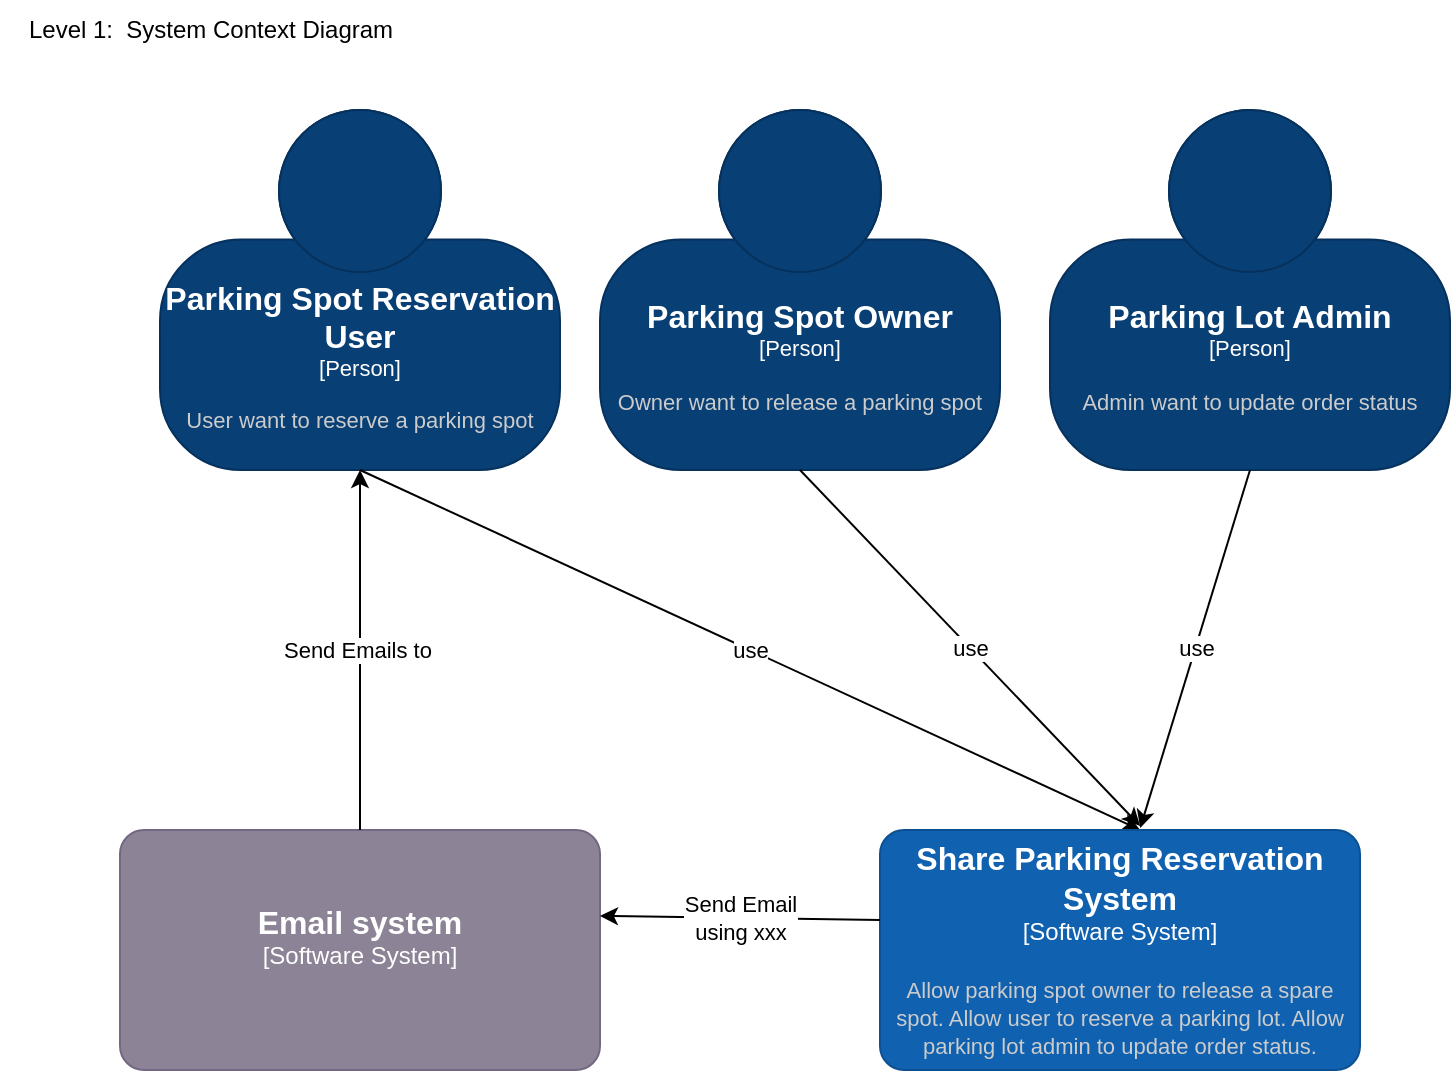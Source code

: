 <mxfile version="20.5.3" type="github" pages="3"><diagram id="vRIOakmGNJFdMS41XLSq" name="Page-1"><mxGraphModel dx="1038" dy="684" grid="1" gridSize="10" guides="1" tooltips="1" connect="1" arrows="1" fold="1" page="1" pageScale="1" pageWidth="850" pageHeight="1100" math="0" shadow="0"><root><mxCell id="0"/><mxCell id="1" parent="0"/><mxCell id="vsYWWPk8YcIoFKjHS1fL-2" value="Level 1:&amp;nbsp; System Context Diagram" style="text;html=1;align=center;verticalAlign=middle;resizable=0;points=[];autosize=1;strokeColor=none;fillColor=none;" parent="1" vertex="1"><mxGeometry x="40" y="45" width="210" height="30" as="geometry"/></mxCell><object placeholders="1" c4Name="Parking Spot Reservation User" c4Type="Person" c4Description="User want to reserve a parking spot" label="&lt;font style=&quot;font-size: 16px&quot;&gt;&lt;b&gt;%c4Name%&lt;/b&gt;&lt;/font&gt;&lt;div&gt;[%c4Type%]&lt;/div&gt;&lt;br&gt;&lt;div&gt;&lt;font style=&quot;font-size: 11px&quot;&gt;&lt;font color=&quot;#cccccc&quot;&gt;%c4Description%&lt;/font&gt;&lt;/div&gt;" id="vsYWWPk8YcIoFKjHS1fL-3"><mxCell style="html=1;fontSize=11;dashed=0;whiteSpace=wrap;fillColor=#083F75;strokeColor=#06315C;fontColor=#ffffff;shape=mxgraph.c4.person2;align=center;metaEdit=1;points=[[0.5,0,0],[1,0.5,0],[1,0.75,0],[0.75,1,0],[0.5,1,0],[0.25,1,0],[0,0.75,0],[0,0.5,0]];resizable=0;" parent="1" vertex="1"><mxGeometry x="120" y="100" width="200" height="180" as="geometry"/></mxCell></object><object placeholders="1" c4Name="Parking Spot Owner" c4Type="Person" c4Description="Owner want to release a parking spot" label="&lt;font style=&quot;font-size: 16px&quot;&gt;&lt;b&gt;%c4Name%&lt;/b&gt;&lt;/font&gt;&lt;div&gt;[%c4Type%]&lt;/div&gt;&lt;br&gt;&lt;div&gt;&lt;font style=&quot;font-size: 11px&quot;&gt;&lt;font color=&quot;#cccccc&quot;&gt;%c4Description%&lt;/font&gt;&lt;/div&gt;" id="vsYWWPk8YcIoFKjHS1fL-6"><mxCell style="html=1;fontSize=11;dashed=0;whiteSpace=wrap;fillColor=#083F75;strokeColor=#06315C;fontColor=#ffffff;shape=mxgraph.c4.person2;align=center;metaEdit=1;points=[[0.5,0,0],[1,0.5,0],[1,0.75,0],[0.75,1,0],[0.5,1,0],[0.25,1,0],[0,0.75,0],[0,0.5,0]];resizable=0;" parent="1" vertex="1"><mxGeometry x="340" y="100" width="200" height="180" as="geometry"/></mxCell></object><object placeholders="1" c4Name="Parking Lot Admin" c4Type="Person" c4Description="Admin want to update order status" label="&lt;font style=&quot;font-size: 16px&quot;&gt;&lt;b&gt;%c4Name%&lt;/b&gt;&lt;/font&gt;&lt;div&gt;[%c4Type%]&lt;/div&gt;&lt;br&gt;&lt;div&gt;&lt;font style=&quot;font-size: 11px&quot;&gt;&lt;font color=&quot;#cccccc&quot;&gt;%c4Description%&lt;/font&gt;&lt;/div&gt;" id="vsYWWPk8YcIoFKjHS1fL-7"><mxCell style="html=1;fontSize=11;dashed=0;whiteSpace=wrap;fillColor=#083F75;strokeColor=#06315C;fontColor=#ffffff;shape=mxgraph.c4.person2;align=center;metaEdit=1;points=[[0.5,0,0],[1,0.5,0],[1,0.75,0],[0.75,1,0],[0.5,1,0],[0.25,1,0],[0,0.75,0],[0,0.5,0]];resizable=0;" parent="1" vertex="1"><mxGeometry x="565" y="100" width="200" height="180" as="geometry"/></mxCell></object><mxCell id="vsYWWPk8YcIoFKjHS1fL-8" value="use" style="edgeStyle=none;orthogonalLoop=1;jettySize=auto;html=1;rounded=0;exitX=0.5;exitY=1;exitDx=0;exitDy=0;exitPerimeter=0;entryX=0.542;entryY=0;entryDx=0;entryDy=0;entryPerimeter=0;" parent="1" source="vsYWWPk8YcIoFKjHS1fL-3" target="vsYWWPk8YcIoFKjHS1fL-10" edge="1"><mxGeometry width="80" relative="1" as="geometry"><mxPoint x="155" y="460" as="sourcePoint"/><mxPoint x="365" y="420" as="targetPoint"/><Array as="points"/></mxGeometry></mxCell><object placeholders="1" c4Name="Share Parking Reservation System" c4Type="Software System" c4Description="Allow parking spot owner to release a spare spot. Allow user to reserve a parking lot. Allow parking lot admin to update order status." label="&lt;font style=&quot;font-size: 16px&quot;&gt;&lt;b&gt;%c4Name%&lt;/b&gt;&lt;/font&gt;&lt;div&gt;[%c4Type%]&lt;/div&gt;&lt;br&gt;&lt;div&gt;&lt;font style=&quot;font-size: 11px&quot;&gt;&lt;font color=&quot;#cccccc&quot;&gt;%c4Description%&lt;/font&gt;&lt;/div&gt;" id="vsYWWPk8YcIoFKjHS1fL-10"><mxCell style="rounded=1;whiteSpace=wrap;html=1;labelBackgroundColor=none;fillColor=#1061B0;fontColor=#ffffff;align=center;arcSize=10;strokeColor=#0D5091;metaEdit=1;resizable=0;points=[[0.25,0,0],[0.5,0,0],[0.75,0,0],[1,0.25,0],[1,0.5,0],[1,0.75,0],[0.75,1,0],[0.5,1,0],[0.25,1,0],[0,0.75,0],[0,0.5,0],[0,0.25,0]];" parent="1" vertex="1"><mxGeometry x="480" y="460" width="240" height="120" as="geometry"/></mxCell></object><mxCell id="vsYWWPk8YcIoFKjHS1fL-11" value="use" style="edgeStyle=none;orthogonalLoop=1;jettySize=auto;html=1;rounded=0;exitX=0.5;exitY=1;exitDx=0;exitDy=0;exitPerimeter=0;entryX=0.542;entryY=-0.017;entryDx=0;entryDy=0;entryPerimeter=0;" parent="1" source="vsYWWPk8YcIoFKjHS1fL-6" target="vsYWWPk8YcIoFKjHS1fL-10" edge="1"><mxGeometry width="80" relative="1" as="geometry"><mxPoint x="195" y="290" as="sourcePoint"/><mxPoint x="415.08" y="430" as="targetPoint"/><Array as="points"/></mxGeometry></mxCell><mxCell id="XsMx2wJFFdpypTefh0Bn-2" value="use" style="edgeStyle=none;orthogonalLoop=1;jettySize=auto;html=1;rounded=0;exitX=0.5;exitY=1;exitDx=0;exitDy=0;exitPerimeter=0;entryX=0.542;entryY=-0.008;entryDx=0;entryDy=0;entryPerimeter=0;" parent="1" source="vsYWWPk8YcIoFKjHS1fL-7" target="vsYWWPk8YcIoFKjHS1fL-10" edge="1"><mxGeometry width="80" relative="1" as="geometry"><mxPoint x="670" y="430" as="sourcePoint"/><mxPoint x="671.04" y="470" as="targetPoint"/><Array as="points"/></mxGeometry></mxCell><object placeholders="1" c4Name="Email system" c4Type="Software System" c4Description="" label="&lt;font style=&quot;font-size: 16px&quot;&gt;&lt;b&gt;%c4Name%&lt;/b&gt;&lt;/font&gt;&lt;div&gt;[%c4Type%]&lt;/div&gt;&lt;br&gt;&lt;div&gt;&lt;font style=&quot;font-size: 11px&quot;&gt;&lt;font color=&quot;#cccccc&quot;&gt;%c4Description%&lt;/font&gt;&lt;/div&gt;" id="A84BarooymgnJN7Z7ynQ-1"><mxCell style="rounded=1;whiteSpace=wrap;html=1;labelBackgroundColor=none;fillColor=#8C8496;fontColor=#ffffff;align=center;arcSize=10;strokeColor=#736782;metaEdit=1;resizable=0;points=[[0.25,0,0],[0.5,0,0],[0.75,0,0],[1,0.25,0],[1,0.5,0],[1,0.75,0],[0.75,1,0],[0.5,1,0],[0.25,1,0],[0,0.75,0],[0,0.5,0],[0,0.25,0]];" parent="1" vertex="1"><mxGeometry x="100" y="460" width="240" height="120" as="geometry"/></mxCell></object><mxCell id="A84BarooymgnJN7Z7ynQ-2" value="Send Email &lt;br&gt;using xxx" style="edgeStyle=none;orthogonalLoop=1;jettySize=auto;html=1;rounded=0;exitX=0;exitY=0.375;exitDx=0;exitDy=0;exitPerimeter=0;entryX=1;entryY=0.358;entryDx=0;entryDy=0;entryPerimeter=0;" parent="1" source="vsYWWPk8YcIoFKjHS1fL-10" target="A84BarooymgnJN7Z7ynQ-1" edge="1"><mxGeometry width="80" relative="1" as="geometry"><mxPoint x="160" y="390" as="sourcePoint"/><mxPoint x="240" y="390" as="targetPoint"/><Array as="points"/></mxGeometry></mxCell><mxCell id="A84BarooymgnJN7Z7ynQ-3" value="Send Emails to&amp;nbsp;" style="edgeStyle=none;orthogonalLoop=1;jettySize=auto;html=1;rounded=0;" parent="1" source="A84BarooymgnJN7Z7ynQ-1" target="vsYWWPk8YcIoFKjHS1fL-3" edge="1"><mxGeometry width="80" relative="1" as="geometry"><mxPoint x="-20" y="460" as="sourcePoint"/><mxPoint x="60" y="460" as="targetPoint"/><Array as="points"/></mxGeometry></mxCell></root></mxGraphModel></diagram><diagram id="kl7J4jetLnmsj-zcmrLi" name="Page-2"><mxGraphModel dx="2708" dy="811" grid="1" gridSize="10" guides="1" tooltips="1" connect="1" arrows="1" fold="1" page="1" pageScale="1" pageWidth="850" pageHeight="1100" math="0" shadow="0"><root><mxCell id="0"/><mxCell id="1" parent="0"/><mxCell id="1SZdwxxscB1O2U2FjJ87-1" value="Level 2: Containers" style="text;html=1;align=center;verticalAlign=middle;resizable=0;points=[];autosize=1;strokeColor=none;fillColor=none;" parent="1" vertex="1"><mxGeometry x="-480" y="40" width="130" height="30" as="geometry"/></mxCell><object placeholders="1" c4Name="Parking Spot Reservation User" c4Type="Person" c4Description="User want to reserve a parking spot" label="&lt;font style=&quot;font-size: 16px&quot;&gt;&lt;b&gt;%c4Name%&lt;/b&gt;&lt;/font&gt;&lt;div&gt;[%c4Type%]&lt;/div&gt;&lt;br&gt;&lt;div&gt;&lt;font style=&quot;font-size: 11px&quot;&gt;&lt;font color=&quot;#cccccc&quot;&gt;%c4Description%&lt;/font&gt;&lt;/div&gt;" id="fwbaP4oA0bxk1Uy7cFb--1"><mxCell style="html=1;fontSize=11;dashed=0;whiteSpace=wrap;fillColor=#083F75;strokeColor=#06315C;fontColor=#ffffff;shape=mxgraph.c4.person2;align=center;metaEdit=1;points=[[0.5,0,0],[1,0.5,0],[1,0.75,0],[0.75,1,0],[0.5,1,0],[0.25,1,0],[0,0.75,0],[0,0.5,0]];resizable=0;" parent="1" vertex="1"><mxGeometry x="-450" y="115" width="200" height="180" as="geometry"/></mxCell></object><object placeholders="1" c4Name="Parking Spot Owner" c4Type="Person" c4Description="Owner want to release a parking spot" label="&lt;font style=&quot;font-size: 16px&quot;&gt;&lt;b&gt;%c4Name%&lt;/b&gt;&lt;/font&gt;&lt;div&gt;[%c4Type%]&lt;/div&gt;&lt;br&gt;&lt;div&gt;&lt;font style=&quot;font-size: 11px&quot;&gt;&lt;font color=&quot;#cccccc&quot;&gt;%c4Description%&lt;/font&gt;&lt;/div&gt;" id="fwbaP4oA0bxk1Uy7cFb--2"><mxCell style="html=1;fontSize=11;dashed=0;whiteSpace=wrap;fillColor=#083F75;strokeColor=#06315C;fontColor=#ffffff;shape=mxgraph.c4.person2;align=center;metaEdit=1;points=[[0.5,0,0],[1,0.5,0],[1,0.75,0],[0.75,1,0],[0.5,1,0],[0.25,1,0],[0,0.75,0],[0,0.5,0]];resizable=0;" parent="1" vertex="1"><mxGeometry x="-165" y="115" width="200" height="180" as="geometry"/></mxCell></object><object placeholders="1" c4Name="Parking Lot Admin" c4Type="Person" c4Description="Admin want to update order status" label="&lt;font style=&quot;font-size: 16px&quot;&gt;&lt;b&gt;%c4Name%&lt;/b&gt;&lt;/font&gt;&lt;div&gt;[%c4Type%]&lt;/div&gt;&lt;br&gt;&lt;div&gt;&lt;font style=&quot;font-size: 11px&quot;&gt;&lt;font color=&quot;#cccccc&quot;&gt;%c4Description%&lt;/font&gt;&lt;/div&gt;" id="fwbaP4oA0bxk1Uy7cFb--3"><mxCell style="html=1;fontSize=11;dashed=0;whiteSpace=wrap;fillColor=#083F75;strokeColor=#06315C;fontColor=#ffffff;shape=mxgraph.c4.person2;align=center;metaEdit=1;points=[[0.5,0,0],[1,0.5,0],[1,0.75,0],[0.75,1,0],[0.5,1,0],[0.25,1,0],[0,0.75,0],[0,0.5,0]];resizable=0;" parent="1" vertex="1"><mxGeometry x="410" y="100" width="200" height="180" as="geometry"/></mxCell></object><mxCell id="I_3uCSF27yZbjzSD6wna-1" value="delivers" style="edgeStyle=none;orthogonalLoop=1;jettySize=auto;html=1;rounded=0;entryX=0.5;entryY=0;entryDx=0;entryDy=0;entryPerimeter=0;exitX=0.415;exitY=1.017;exitDx=0;exitDy=0;exitPerimeter=0;" parent="1" source="UDtwPRsHpRQ38AgWOu0n-2" target="I_3uCSF27yZbjzSD6wna-3" edge="1"><mxGeometry width="80" relative="1" as="geometry"><mxPoint x="-230" y="475" as="sourcePoint"/><mxPoint x="-580" y="355" as="targetPoint"/><Array as="points"/></mxGeometry></mxCell><object placeholders="1" c4Type="Search Parking Spot&#10;Single Page Application" c4Container="Container" c4Technology="JavaScript, Angular" c4Description="Search spare parking Spot" label="&lt;font style=&quot;font-size: 16px&quot;&gt;&lt;b&gt;%c4Type%&lt;/b&gt;&lt;/font&gt;&lt;div&gt;[%c4Container%:&amp;nbsp;%c4Technology%]&lt;/div&gt;&lt;br&gt;&lt;div&gt;&lt;font style=&quot;font-size: 11px&quot;&gt;&lt;font color=&quot;#E6E6E6&quot;&gt;%c4Description%&lt;/font&gt;&lt;/div&gt;" id="I_3uCSF27yZbjzSD6wna-3"><mxCell style="shape=mxgraph.c4.webBrowserContainer2;whiteSpace=wrap;html=1;boundedLbl=1;rounded=0;labelBackgroundColor=none;strokeColor=#118ACD;fillColor=#23A2D9;strokeColor=#118ACD;strokeColor2=#0E7DAD;fontSize=12;fontColor=#ffffff;align=center;metaEdit=1;points=[[0.5,0,0],[1,0.25,0],[1,0.5,0],[1,0.75,0],[0.5,1,0],[0,0.75,0],[0,0.5,0],[0,0.25,0]];resizable=0;" parent="1" vertex="1"><mxGeometry x="-440" y="530" width="240" height="160" as="geometry"/></mxCell></object><object placeholders="1" c4Type="Post Parking Spot&#10;Single Page Application" c4Container="Container" c4Technology="JavaScript, Angular" c4Description="Post spare parking Spot" label="&lt;font style=&quot;font-size: 16px&quot;&gt;&lt;b&gt;%c4Type%&lt;/b&gt;&lt;/font&gt;&lt;div&gt;[%c4Container%:&amp;nbsp;%c4Technology%]&lt;/div&gt;&lt;br&gt;&lt;div&gt;&lt;font style=&quot;font-size: 11px&quot;&gt;&lt;font color=&quot;#E6E6E6&quot;&gt;%c4Description%&lt;/font&gt;&lt;/div&gt;" id="I_3uCSF27yZbjzSD6wna-4"><mxCell style="shape=mxgraph.c4.webBrowserContainer2;whiteSpace=wrap;html=1;boundedLbl=1;rounded=0;labelBackgroundColor=none;strokeColor=#118ACD;fillColor=#23A2D9;strokeColor=#118ACD;strokeColor2=#0E7DAD;fontSize=12;fontColor=#ffffff;align=center;metaEdit=1;points=[[0.5,0,0],[1,0.25,0],[1,0.5,0],[1,0.75,0],[0.5,1,0],[0,0.75,0],[0,0.5,0],[0,0.25,0]];resizable=0;" parent="1" vertex="1"><mxGeometry x="-100" y="365" width="240" height="160" as="geometry"/></mxCell></object><mxCell id="I_3uCSF27yZbjzSD6wna-5" value="delivers" style="edgeStyle=none;orthogonalLoop=1;jettySize=auto;html=1;rounded=0;entryX=0;entryY=0.5;entryDx=0;entryDy=0;entryPerimeter=0;exitX=1.008;exitY=0.583;exitDx=0;exitDy=0;exitPerimeter=0;" parent="1" target="I_3uCSF27yZbjzSD6wna-4" edge="1" source="UDtwPRsHpRQ38AgWOu0n-2"><mxGeometry width="80" relative="1" as="geometry"><mxPoint x="-150" y="495" as="sourcePoint"/><mxPoint x="225" y="375" as="targetPoint"/><Array as="points"/></mxGeometry></mxCell><object placeholders="1" c4Type="Update Orders&#10;Single Page Application" c4Container="Container" c4Technology="JavaScript, Angular" c4Description="Post spare parking Spot" label="&lt;font style=&quot;font-size: 16px&quot;&gt;&lt;b&gt;%c4Type%&lt;/b&gt;&lt;/font&gt;&lt;div&gt;[%c4Container%:&amp;nbsp;%c4Technology%]&lt;/div&gt;&lt;br&gt;&lt;div&gt;&lt;font style=&quot;font-size: 11px&quot;&gt;&lt;font color=&quot;#E6E6E6&quot;&gt;%c4Description%&lt;/font&gt;&lt;/div&gt;" id="I_3uCSF27yZbjzSD6wna-6"><mxCell style="shape=mxgraph.c4.webBrowserContainer2;whiteSpace=wrap;html=1;boundedLbl=1;rounded=0;labelBackgroundColor=none;strokeColor=#118ACD;fillColor=#23A2D9;strokeColor=#118ACD;strokeColor2=#0E7DAD;fontSize=12;fontColor=#ffffff;align=center;metaEdit=1;points=[[0.5,0,0],[1,0.25,0],[1,0.5,0],[1,0.75,0],[0.5,1,0],[0,0.75,0],[0,0.5,0],[0,0.25,0]];resizable=0;" parent="1" vertex="1"><mxGeometry x="400" y="530" width="240" height="160" as="geometry"/></mxCell></object><mxCell id="I_3uCSF27yZbjzSD6wna-7" value="use" style="edgeStyle=none;orthogonalLoop=1;jettySize=auto;html=1;rounded=0;exitX=0.5;exitY=1;exitDx=0;exitDy=0;exitPerimeter=0;entryX=0.5;entryY=0;entryDx=0;entryDy=0;entryPerimeter=0;" parent="1" source="fwbaP4oA0bxk1Uy7cFb--3" target="I_3uCSF27yZbjzSD6wna-6" edge="1"><mxGeometry width="80" relative="1" as="geometry"><mxPoint x="219.5" y="285" as="sourcePoint"/><mxPoint x="219.5" y="365" as="targetPoint"/><Array as="points"/></mxGeometry></mxCell><object placeholders="1" c4Name="Share Parking Reservation System" c4Type="SystemScopeBoundary" c4Application="Software System" label="&lt;font style=&quot;font-size: 16px&quot;&gt;&lt;b&gt;&lt;div style=&quot;text-align: left&quot;&gt;%c4Name%&lt;/div&gt;&lt;/b&gt;&lt;/font&gt;&lt;div style=&quot;text-align: left&quot;&gt;[%c4Application%]&lt;/div&gt;" id="OnE-xPX71yfXVPMuOAAN-5"><mxCell style="rounded=1;fontSize=11;whiteSpace=wrap;html=1;dashed=1;arcSize=20;fillColor=none;strokeColor=#666666;fontColor=#333333;labelBackgroundColor=none;align=left;verticalAlign=bottom;labelBorderColor=none;spacingTop=0;spacing=10;dashPattern=8 4;metaEdit=1;rotatable=0;perimeter=rectanglePerimeter;noLabel=0;labelPadding=0;allowArrows=0;connectable=0;expand=0;recursiveResize=0;editable=1;pointerEvents=0;absoluteArcSize=1;points=[[0.25,0,0],[0.5,0,0],[0.75,0,0],[1,0.25,0],[1,0.5,0],[1,0.75,0],[0.75,1,0],[0.5,1,0],[0.25,1,0],[0,0.75,0],[0,0.5,0],[0,0.25,0]];" parent="1" vertex="1"><mxGeometry x="-530" y="346" width="1160" height="799" as="geometry"/></mxCell></object><object placeholders="1" c4Name="API Application" c4Type="Container" c4Technology=".NET and C#" c4Description="" label="&lt;font style=&quot;font-size: 16px&quot;&gt;&lt;b&gt;%c4Name%&lt;/b&gt;&lt;/font&gt;&lt;div&gt;[%c4Type%: %c4Technology%]&lt;/div&gt;&lt;br&gt;&lt;div&gt;&lt;font style=&quot;font-size: 11px&quot;&gt;&lt;font color=&quot;#E6E6E6&quot;&gt;%c4Description%&lt;/font&gt;&lt;/div&gt;" id="OnE-xPX71yfXVPMuOAAN-8"><mxCell style="rounded=1;whiteSpace=wrap;html=1;fontSize=11;labelBackgroundColor=none;fillColor=#23A2D9;fontColor=#ffffff;align=center;arcSize=10;strokeColor=#0E7DAD;metaEdit=1;resizable=0;points=[[0.25,0,0],[0.5,0,0],[0.75,0,0],[1,0.25,0],[1,0.5,0],[1,0.75,0],[0.75,1,0],[0.5,1,0],[0.25,1,0],[0,0.75,0],[0,0.5,0],[0,0.25,0]];" parent="1" vertex="1"><mxGeometry x="-200" y="805" width="240" height="120" as="geometry"/></mxCell></object><object placeholders="1" c4Type="Relationship" c4Technology="JSON/HTTP" c4Description="uses" label="&lt;div style=&quot;text-align: left&quot;&gt;&lt;div style=&quot;text-align: center&quot;&gt;&lt;b&gt;%c4Description%&lt;/b&gt;&lt;/div&gt;&lt;div style=&quot;text-align: center&quot;&gt;[%c4Technology%]&lt;/div&gt;&lt;/div&gt;" id="OnE-xPX71yfXVPMuOAAN-14"><mxCell style="endArrow=blockThin;html=1;fontSize=10;fontColor=#404040;strokeWidth=1;endFill=1;strokeColor=#828282;elbow=vertical;metaEdit=1;endSize=14;startSize=14;jumpStyle=arc;jumpSize=16;rounded=0;edgeStyle=orthogonalEdgeStyle;entryX=0.5;entryY=0;entryDx=0;entryDy=0;entryPerimeter=0;exitX=0.5;exitY=1;exitDx=0;exitDy=0;exitPerimeter=0;" parent="1" source="I_3uCSF27yZbjzSD6wna-4" target="OnE-xPX71yfXVPMuOAAN-8" edge="1"><mxGeometry width="240" relative="1" as="geometry"><mxPoint x="100" y="757" as="sourcePoint"/><mxPoint x="340" y="757" as="targetPoint"/><Array as="points"><mxPoint x="120" y="525"/><mxPoint x="120" y="735"/><mxPoint x="-80" y="735"/></Array></mxGeometry></mxCell></object><object placeholders="1" c4Type="Relationship" c4Technology="JSON/HTTP" c4Description="uses" label="&lt;div style=&quot;text-align: left&quot;&gt;&lt;div style=&quot;text-align: center&quot;&gt;&lt;b&gt;%c4Description%&lt;/b&gt;&lt;/div&gt;&lt;div style=&quot;text-align: center&quot;&gt;[%c4Technology%]&lt;/div&gt;&lt;/div&gt;" id="OnE-xPX71yfXVPMuOAAN-15"><mxCell style="endArrow=blockThin;html=1;fontSize=10;fontColor=#404040;strokeWidth=1;endFill=1;strokeColor=#828282;elbow=vertical;metaEdit=1;endSize=14;startSize=14;jumpStyle=arc;jumpSize=16;rounded=0;edgeStyle=orthogonalEdgeStyle;entryX=0.25;entryY=0;entryDx=0;entryDy=0;entryPerimeter=0;exitX=0.5;exitY=1;exitDx=0;exitDy=0;exitPerimeter=0;" parent="1" source="I_3uCSF27yZbjzSD6wna-3" target="OnE-xPX71yfXVPMuOAAN-8" edge="1"><mxGeometry width="240" relative="1" as="geometry"><mxPoint x="-588" y="572" as="sourcePoint"/><mxPoint x="-340" y="632" as="targetPoint"/></mxGeometry></mxCell></object><object placeholders="1" c4Type="Relationship" c4Technology="JSON/HTTP" c4Description="uses" label="&lt;div style=&quot;text-align: left&quot;&gt;&lt;div style=&quot;text-align: center&quot;&gt;&lt;b&gt;%c4Description%&lt;/b&gt;&lt;/div&gt;&lt;div style=&quot;text-align: center&quot;&gt;[%c4Technology%]&lt;/div&gt;&lt;/div&gt;" id="OnE-xPX71yfXVPMuOAAN-17"><mxCell style="endArrow=blockThin;html=1;fontSize=10;fontColor=#404040;strokeWidth=1;endFill=1;strokeColor=#828282;elbow=vertical;metaEdit=1;endSize=14;startSize=14;jumpStyle=arc;jumpSize=16;rounded=0;edgeStyle=orthogonalEdgeStyle;entryX=0.696;entryY=-0.008;entryDx=0;entryDy=0;entryPerimeter=0;" parent="1" target="OnE-xPX71yfXVPMuOAAN-8" edge="1" source="I_3uCSF27yZbjzSD6wna-6"><mxGeometry width="240" relative="1" as="geometry"><mxPoint x="205" y="705" as="sourcePoint"/><mxPoint x="-30" y="625" as="targetPoint"/><Array as="points"><mxPoint x="530" y="790"/><mxPoint x="-33" y="790"/></Array></mxGeometry></mxCell></object><object placeholders="1" c4Type="DataBase" c4Container="Container" c4Technology="Relational  Database" c4Description="contain ParkingLot, ParkingSpot, Orders. " label="&lt;font style=&quot;font-size: 16px&quot;&gt;&lt;b&gt;%c4Type%&lt;/b&gt;&lt;/font&gt;&lt;div&gt;[%c4Container%:&amp;nbsp;%c4Technology%]&lt;/div&gt;&lt;br&gt;&lt;div&gt;&lt;font style=&quot;font-size: 11px&quot;&gt;&lt;font color=&quot;#E6E6E6&quot;&gt;%c4Description%&lt;/font&gt;&lt;/div&gt;" id="bqEiMGGTET_reowaSarG-1"><mxCell style="shape=cylinder3;size=15;direction=south;whiteSpace=wrap;html=1;boundedLbl=1;rounded=0;labelBackgroundColor=none;fillColor=#23A2D9;fontSize=12;fontColor=#ffffff;align=center;strokeColor=#0E7DAD;metaEdit=1;points=[[0.5,0,0],[1,0.25,0],[1,0.5,0],[1,0.75,0],[0.5,1,0],[0,0.75,0],[0,0.5,0],[0,0.25,0]];resizable=0;" parent="1" vertex="1"><mxGeometry x="-180" y="1005" width="240" height="120" as="geometry"/></mxCell></object><object placeholders="1" c4Type="Relationship" c4Description="Reads from and writes to" label="&lt;div style=&quot;text-align: left&quot;&gt;&lt;div style=&quot;text-align: center&quot;&gt;&lt;b&gt;%c4Description%&lt;/b&gt;&lt;/div&gt;" id="bqEiMGGTET_reowaSarG-6"><mxCell style="endArrow=blockThin;html=1;fontSize=10;fontColor=#404040;strokeWidth=1;endFill=1;strokeColor=#828282;elbow=vertical;metaEdit=1;endSize=14;startSize=14;jumpStyle=arc;jumpSize=16;rounded=0;edgeStyle=orthogonalEdgeStyle;entryX=-0.004;entryY=0.544;entryDx=0;entryDy=0;entryPerimeter=0;exitX=0.545;exitY=0.996;exitDx=0;exitDy=0;exitPerimeter=0;" parent="1" source="OnE-xPX71yfXVPMuOAAN-8" target="bqEiMGGTET_reowaSarG-1" edge="1"><mxGeometry width="240" relative="1" as="geometry"><mxPoint x="-330" y="725" as="sourcePoint"/><mxPoint x="20" y="825" as="targetPoint"/><Array as="points"/></mxGeometry></mxCell></object><object placeholders="1" c4Name="Post and Reserve&#10;Web Application" c4Type="Container" c4Technology="MVC" c4Description="Parking spot reserve application" label="&lt;font style=&quot;font-size: 16px&quot;&gt;&lt;b&gt;%c4Name%&lt;/b&gt;&lt;/font&gt;&lt;div&gt;[%c4Type%: %c4Technology%]&lt;/div&gt;&lt;br&gt;&lt;div&gt;&lt;font style=&quot;font-size: 11px&quot;&gt;&lt;font color=&quot;#E6E6E6&quot;&gt;%c4Description%&lt;/font&gt;&lt;/div&gt;" id="UDtwPRsHpRQ38AgWOu0n-2"><mxCell style="rounded=1;whiteSpace=wrap;html=1;fontSize=11;labelBackgroundColor=none;fillColor=#23A2D9;fontColor=#ffffff;align=center;arcSize=10;strokeColor=#0E7DAD;metaEdit=1;resizable=0;points=[[0.25,0,0],[0.5,0,0],[0.75,0,0],[1,0.25,0],[1,0.5,0],[1,0.75,0],[0.75,1,0],[0.5,1,0],[0.25,1,0],[0,0.75,0],[0,0.5,0],[0,0.25,0]];" parent="1" vertex="1"><mxGeometry x="-420" y="375" width="240" height="120" as="geometry"/></mxCell></object><mxCell id="UDtwPRsHpRQ38AgWOu0n-3" value="use Http" style="edgeStyle=none;orthogonalLoop=1;jettySize=auto;html=1;rounded=0;exitX=0.5;exitY=1;exitDx=0;exitDy=0;exitPerimeter=0;entryX=0.5;entryY=0;entryDx=0;entryDy=0;entryPerimeter=0;" parent="1" source="fwbaP4oA0bxk1Uy7cFb--2" target="UDtwPRsHpRQ38AgWOu0n-2" edge="1"><mxGeometry width="80" relative="1" as="geometry"><mxPoint x="230" y="295.0" as="sourcePoint"/><mxPoint x="240" y="525" as="targetPoint"/><Array as="points"/></mxGeometry></mxCell><mxCell id="UDtwPRsHpRQ38AgWOu0n-4" value="use Http" style="edgeStyle=none;orthogonalLoop=1;jettySize=auto;html=1;rounded=0;exitX=0.5;exitY=1;exitDx=0;exitDy=0;exitPerimeter=0;" parent="1" source="fwbaP4oA0bxk1Uy7cFb--1" target="UDtwPRsHpRQ38AgWOu0n-2" edge="1"><mxGeometry width="80" relative="1" as="geometry"><mxPoint x="240" y="305.0" as="sourcePoint"/><mxPoint x="250" y="535" as="targetPoint"/><Array as="points"/></mxGeometry></mxCell><object placeholders="1" c4Name="Email system" c4Type="Software System" c4Description="" label="&lt;font style=&quot;font-size: 16px&quot;&gt;&lt;b&gt;%c4Name%&lt;/b&gt;&lt;/font&gt;&lt;div&gt;[%c4Type%]&lt;/div&gt;&lt;br&gt;&lt;div&gt;&lt;font style=&quot;font-size: 11px&quot;&gt;&lt;font color=&quot;#cccccc&quot;&gt;%c4Description%&lt;/font&gt;&lt;/div&gt;" id="HQgZi69eAz6XLKKiuHKc-1"><mxCell style="rounded=1;whiteSpace=wrap;html=1;labelBackgroundColor=none;fillColor=#8C8496;fontColor=#ffffff;align=center;arcSize=10;strokeColor=#736782;metaEdit=1;resizable=0;points=[[0.25,0,0],[0.5,0,0],[0.75,0,0],[1,0.25,0],[1,0.5,0],[1,0.75,0],[0.75,1,0],[0.5,1,0],[0.25,1,0],[0,0.75,0],[0,0.5,0],[0,0.25,0]];" parent="1" vertex="1"><mxGeometry x="-790" y="585" width="240" height="120" as="geometry"/></mxCell></object><mxCell id="HQgZi69eAz6XLKKiuHKc-2" value="Send Email &lt;br&gt;using xxx" style="edgeStyle=none;orthogonalLoop=1;jettySize=auto;html=1;rounded=0;exitX=0;exitY=0.5;exitDx=0;exitDy=0;exitPerimeter=0;entryX=1;entryY=0.358;entryDx=0;entryDy=0;entryPerimeter=0;" parent="1" source="I_3uCSF27yZbjzSD6wna-3" target="HQgZi69eAz6XLKKiuHKc-1" edge="1"><mxGeometry width="80" relative="1" as="geometry"><mxPoint x="-470" y="520" as="sourcePoint"/><mxPoint x="-710" y="405" as="targetPoint"/><Array as="points"/></mxGeometry></mxCell><mxCell id="HQgZi69eAz6XLKKiuHKc-3" value="Send Emails to&amp;nbsp;" style="edgeStyle=none;orthogonalLoop=1;jettySize=auto;html=1;rounded=0;entryX=0.29;entryY=1.002;entryDx=0;entryDy=0;entryPerimeter=0;" parent="1" source="HQgZi69eAz6XLKKiuHKc-1" target="fwbaP4oA0bxk1Uy7cFb--1" edge="1"><mxGeometry width="80" relative="1" as="geometry"><mxPoint x="-970" y="475" as="sourcePoint"/><mxPoint x="-730" y="295" as="targetPoint"/><Array as="points"><mxPoint x="-670" y="295"/></Array></mxGeometry></mxCell><mxCell id="KUYj6JjUQ9xEmuoLcrUc-2" value="use" style="edgeStyle=none;orthogonalLoop=1;jettySize=auto;html=1;rounded=0;exitX=0.5;exitY=1;exitDx=0;exitDy=0;exitPerimeter=0;entryX=0.308;entryY=0.006;entryDx=0;entryDy=0;entryPerimeter=0;" edge="1" parent="1" source="fwbaP4oA0bxk1Uy7cFb--2" target="I_3uCSF27yZbjzSD6wna-4"><mxGeometry width="80" relative="1" as="geometry"><mxPoint x="-55" y="305" as="sourcePoint"/><mxPoint x="-290" y="385" as="targetPoint"/><Array as="points"/></mxGeometry></mxCell><mxCell id="KUYj6JjUQ9xEmuoLcrUc-3" value="delivers" style="edgeStyle=none;orthogonalLoop=1;jettySize=auto;html=1;rounded=0;entryX=0;entryY=0.5;entryDx=0;entryDy=0;entryPerimeter=0;exitX=1;exitY=0.5;exitDx=0;exitDy=0;exitPerimeter=0;" edge="1" parent="1" source="I_3uCSF27yZbjzSD6wna-3" target="KUYj6JjUQ9xEmuoLcrUc-4"><mxGeometry width="80" relative="1" as="geometry"><mxPoint x="-220" y="629" as="sourcePoint"/><mxPoint x="-150" y="625" as="targetPoint"/><Array as="points"/></mxGeometry></mxCell><object placeholders="1" c4Type="Reserve Parking Spot&#10;Single Page Application" c4Container="Container" c4Technology="JavaScript, Angular" c4Description="Reserve spare parking Spot and generate orders" label="&lt;font style=&quot;font-size: 16px&quot;&gt;&lt;b&gt;%c4Type%&lt;/b&gt;&lt;/font&gt;&lt;div&gt;[%c4Container%:&amp;nbsp;%c4Technology%]&lt;/div&gt;&lt;br&gt;&lt;div&gt;&lt;font style=&quot;font-size: 11px&quot;&gt;&lt;font color=&quot;#E6E6E6&quot;&gt;%c4Description%&lt;/font&gt;&lt;/div&gt;" id="KUYj6JjUQ9xEmuoLcrUc-4"><mxCell style="shape=mxgraph.c4.webBrowserContainer2;whiteSpace=wrap;html=1;boundedLbl=1;rounded=0;labelBackgroundColor=none;strokeColor=#118ACD;fillColor=#23A2D9;strokeColor=#118ACD;strokeColor2=#0E7DAD;fontSize=12;fontColor=#ffffff;align=center;metaEdit=1;points=[[0.5,0,0],[1,0.25,0],[1,0.5,0],[1,0.75,0],[0.5,1,0],[0,0.75,0],[0,0.5,0],[0,0.25,0]];resizable=0;" vertex="1" parent="1"><mxGeometry x="-140" y="530" width="240" height="160" as="geometry"/></mxCell></object><object placeholders="1" c4Type="Relationship" c4Technology="JSON/HTTP" c4Description="uses" label="&lt;div style=&quot;text-align: left&quot;&gt;&lt;div style=&quot;text-align: center&quot;&gt;&lt;b&gt;%c4Description%&lt;/b&gt;&lt;/div&gt;&lt;div style=&quot;text-align: center&quot;&gt;[%c4Technology%]&lt;/div&gt;&lt;/div&gt;" id="KUYj6JjUQ9xEmuoLcrUc-5"><mxCell style="endArrow=blockThin;html=1;fontSize=10;fontColor=#404040;strokeWidth=1;endFill=1;strokeColor=#828282;elbow=vertical;metaEdit=1;endSize=14;startSize=14;jumpStyle=arc;jumpSize=16;rounded=0;edgeStyle=orthogonalEdgeStyle;exitX=0.124;exitY=0.969;exitDx=0;exitDy=0;exitPerimeter=0;entryX=0.379;entryY=-0.025;entryDx=0;entryDy=0;entryPerimeter=0;" edge="1" parent="1" source="KUYj6JjUQ9xEmuoLcrUc-4" target="OnE-xPX71yfXVPMuOAAN-8"><mxGeometry width="240" relative="1" as="geometry"><mxPoint x="-330" y="715" as="sourcePoint"/><mxPoint x="-125" y="805" as="targetPoint"/></mxGeometry></mxCell></object><object placeholders="1" c4Type="Parking Order Detail&#10;Single Page Application" c4Container="Container" c4Technology="JavaScript, Angular" c4Description="Show order details and cancel order" label="&lt;font style=&quot;font-size: 16px&quot;&gt;&lt;b&gt;%c4Type%&lt;/b&gt;&lt;/font&gt;&lt;div&gt;[%c4Container%:&amp;nbsp;%c4Technology%]&lt;/div&gt;&lt;br&gt;&lt;div&gt;&lt;font style=&quot;font-size: 11px&quot;&gt;&lt;font color=&quot;#E6E6E6&quot;&gt;%c4Description%&lt;/font&gt;&lt;/div&gt;" id="daPGC2wEY0VQv3acq3Bv-1"><mxCell style="shape=mxgraph.c4.webBrowserContainer2;whiteSpace=wrap;html=1;boundedLbl=1;rounded=0;labelBackgroundColor=none;strokeColor=#118ACD;fillColor=#23A2D9;strokeColor=#118ACD;strokeColor2=#0E7DAD;fontSize=12;fontColor=#ffffff;align=center;metaEdit=1;points=[[0.5,0,0],[1,0.25,0],[1,0.5,0],[1,0.75,0],[0.5,1,0],[0,0.75,0],[0,0.5,0],[0,0.25,0]];resizable=0;" vertex="1" parent="1"><mxGeometry x="140" y="530" width="240" height="160" as="geometry"/></mxCell></object><mxCell id="daPGC2wEY0VQv3acq3Bv-3" value="delivers" style="edgeStyle=none;orthogonalLoop=1;jettySize=auto;html=1;rounded=0;entryX=0.001;entryY=0.454;entryDx=0;entryDy=0;entryPerimeter=0;exitX=1;exitY=0.5;exitDx=0;exitDy=0;exitPerimeter=0;" edge="1" parent="1" source="KUYj6JjUQ9xEmuoLcrUc-4" target="daPGC2wEY0VQv3acq3Bv-1"><mxGeometry width="80" relative="1" as="geometry"><mxPoint x="-190" y="620" as="sourcePoint"/><mxPoint x="-130" y="620" as="targetPoint"/><Array as="points"/></mxGeometry></mxCell><object placeholders="1" c4Type="Relationship" c4Technology="JSON/HTTP" c4Description="uses" label="&lt;div style=&quot;text-align: left&quot;&gt;&lt;div style=&quot;text-align: center&quot;&gt;&lt;b&gt;%c4Description%&lt;/b&gt;&lt;/div&gt;&lt;div style=&quot;text-align: center&quot;&gt;[%c4Technology%]&lt;/div&gt;&lt;/div&gt;" id="daPGC2wEY0VQv3acq3Bv-4"><mxCell style="endArrow=blockThin;html=1;fontSize=10;fontColor=#404040;strokeWidth=1;endFill=1;strokeColor=#828282;elbow=vertical;metaEdit=1;endSize=14;startSize=14;jumpStyle=arc;jumpSize=16;rounded=0;edgeStyle=orthogonalEdgeStyle;exitX=0.582;exitY=1.009;exitDx=0;exitDy=0;exitPerimeter=0;entryX=0.622;entryY=0.015;entryDx=0;entryDy=0;entryPerimeter=0;" edge="1" parent="1" source="daPGC2wEY0VQv3acq3Bv-1" target="OnE-xPX71yfXVPMuOAAN-8"><mxGeometry width="240" relative="1" as="geometry"><mxPoint x="540" y="700" as="sourcePoint"/><mxPoint x="-50" y="800" as="targetPoint"/><Array as="points"><mxPoint x="280" y="760"/><mxPoint x="-51" y="760"/></Array></mxGeometry></mxCell></object><mxCell id="daPGC2wEY0VQv3acq3Bv-10" value="use Http" style="edgeStyle=none;orthogonalLoop=1;jettySize=auto;html=1;rounded=0;exitX=0.678;exitY=1;exitDx=0;exitDy=0;exitPerimeter=0;entryX=0.43;entryY=0.017;entryDx=0;entryDy=0;entryPerimeter=0;" edge="1" parent="1" source="fwbaP4oA0bxk1Uy7cFb--1" target="daPGC2wEY0VQv3acq3Bv-1"><mxGeometry width="80" relative="1" as="geometry"><mxPoint x="-340" y="305" as="sourcePoint"/><mxPoint x="-311.429" y="385" as="targetPoint"/><Array as="points"><mxPoint x="240" y="310"/></Array></mxGeometry></mxCell></root></mxGraphModel></diagram><diagram id="-BGT1nWVyH-lUlgPhJYQ" name="Page-3"><mxGraphModel dx="2052" dy="525" grid="1" gridSize="10" guides="1" tooltips="1" connect="1" arrows="1" fold="1" page="1" pageScale="1" pageWidth="850" pageHeight="1100" math="0" shadow="0"><root><mxCell id="0"/><mxCell id="1" parent="0"/><mxCell id="yX-6xWOXzn1dtkNJmu-w-4" value="Level 3:&amp;nbsp; Components" style="text;html=1;align=center;verticalAlign=middle;resizable=0;points=[];autosize=1;strokeColor=none;fillColor=none;" parent="1" vertex="1"><mxGeometry x="-820" y="25" width="140" height="30" as="geometry"/></mxCell><object placeholders="1" c4Name="Parking Spot Controller" c4Type="Component" c4Technology="" c4Description="" label="&lt;font style=&quot;font-size: 16px&quot;&gt;&lt;b&gt;%c4Name%&lt;/b&gt;&lt;/font&gt;&lt;div&gt;[%c4Type%: %c4Technology%]&lt;/div&gt;&lt;br&gt;&lt;div&gt;&lt;font style=&quot;font-size: 11px&quot;&gt;%c4Description%&lt;/font&gt;&lt;/div&gt;" id="Z2R4wTRZSx40FfMhuMUS-4"><mxCell style="rounded=1;whiteSpace=wrap;html=1;labelBackgroundColor=none;fillColor=#63BEF2;fontColor=#ffffff;align=center;arcSize=6;strokeColor=#2086C9;metaEdit=1;resizable=0;points=[[0.25,0,0],[0.5,0,0],[0.75,0,0],[1,0.25,0],[1,0.5,0],[1,0.75,0],[0.75,1,0],[0.5,1,0],[0.25,1,0],[0,0.75,0],[0,0.5,0],[0,0.25,0]];" parent="1" vertex="1"><mxGeometry x="-340" y="370" width="240" height="120" as="geometry"/></mxCell></object><object placeholders="1" c4Name="Order Controller" c4Type="Component" c4Technology="" c4Description="" label="&lt;font style=&quot;font-size: 16px&quot;&gt;&lt;b&gt;%c4Name%&lt;/b&gt;&lt;/font&gt;&lt;div&gt;[%c4Type%: %c4Technology%]&lt;/div&gt;&lt;br&gt;&lt;div&gt;&lt;font style=&quot;font-size: 11px&quot;&gt;%c4Description%&lt;/font&gt;&lt;/div&gt;" id="Z2R4wTRZSx40FfMhuMUS-11"><mxCell style="rounded=1;whiteSpace=wrap;html=1;labelBackgroundColor=none;fillColor=#63BEF2;fontColor=#ffffff;align=center;arcSize=6;strokeColor=#2086C9;metaEdit=1;resizable=0;points=[[0.25,0,0],[0.5,0,0],[0.75,0,0],[1,0.25,0],[1,0.5,0],[1,0.75,0],[0.75,1,0],[0.5,1,0],[0.25,1,0],[0,0.75,0],[0,0.5,0],[0,0.25,0]];" parent="1" vertex="1"><mxGeometry x="-30" y="370" width="240" height="120" as="geometry"/></mxCell></object><object placeholders="1" c4Type="Search Parking Spot&#10;Single Page Application" c4Container="Container" c4Technology="JavaScript, Angular" c4Description="Search spare parking Spot" label="&lt;font style=&quot;font-size: 16px&quot;&gt;&lt;b&gt;%c4Type%&lt;/b&gt;&lt;/font&gt;&lt;div&gt;[%c4Container%:&amp;nbsp;%c4Technology%]&lt;/div&gt;&lt;br&gt;&lt;div&gt;&lt;font style=&quot;font-size: 11px&quot;&gt;&lt;font color=&quot;#E6E6E6&quot;&gt;%c4Description%&lt;/font&gt;&lt;/div&gt;" id="S7nzIRn3El3eVA0rbFnt-1"><mxCell style="shape=mxgraph.c4.webBrowserContainer2;whiteSpace=wrap;html=1;boundedLbl=1;rounded=0;labelBackgroundColor=none;strokeColor=#118ACD;fillColor=#23A2D9;strokeColor=#118ACD;strokeColor2=#0E7DAD;fontSize=12;fontColor=#ffffff;align=center;metaEdit=1;points=[[0.5,0,0],[1,0.25,0],[1,0.5,0],[1,0.75,0],[0.5,1,0],[0,0.75,0],[0,0.5,0],[0,0.25,0]];resizable=0;" vertex="1" parent="1"><mxGeometry x="-470" y="130" width="240" height="160" as="geometry"/></mxCell></object><object placeholders="1" c4Type="Post Parking Spot&#10;Single Page Application" c4Container="Container" c4Technology="JavaScript, Angular" c4Description="Post spare parking Spot" label="&lt;font style=&quot;font-size: 16px&quot;&gt;&lt;b&gt;%c4Type%&lt;/b&gt;&lt;/font&gt;&lt;div&gt;[%c4Container%:&amp;nbsp;%c4Technology%]&lt;/div&gt;&lt;br&gt;&lt;div&gt;&lt;font style=&quot;font-size: 11px&quot;&gt;&lt;font color=&quot;#E6E6E6&quot;&gt;%c4Description%&lt;/font&gt;&lt;/div&gt;" id="S7nzIRn3El3eVA0rbFnt-2"><mxCell style="shape=mxgraph.c4.webBrowserContainer2;whiteSpace=wrap;html=1;boundedLbl=1;rounded=0;labelBackgroundColor=none;strokeColor=#118ACD;fillColor=#23A2D9;strokeColor=#118ACD;strokeColor2=#0E7DAD;fontSize=12;fontColor=#ffffff;align=center;metaEdit=1;points=[[0.5,0,0],[1,0.25,0],[1,0.5,0],[1,0.75,0],[0.5,1,0],[0,0.75,0],[0,0.5,0],[0,0.25,0]];resizable=0;" vertex="1" parent="1"><mxGeometry x="-790" y="130" width="240" height="160" as="geometry"/></mxCell></object><object placeholders="1" c4Type="Update Orders&#10;Single Page Application" c4Container="Container" c4Technology="JavaScript, Angular" c4Description="Post spare parking Spot" label="&lt;font style=&quot;font-size: 16px&quot;&gt;&lt;b&gt;%c4Type%&lt;/b&gt;&lt;/font&gt;&lt;div&gt;[%c4Container%:&amp;nbsp;%c4Technology%]&lt;/div&gt;&lt;br&gt;&lt;div&gt;&lt;font style=&quot;font-size: 11px&quot;&gt;&lt;font color=&quot;#E6E6E6&quot;&gt;%c4Description%&lt;/font&gt;&lt;/div&gt;" id="S7nzIRn3El3eVA0rbFnt-3"><mxCell style="shape=mxgraph.c4.webBrowserContainer2;whiteSpace=wrap;html=1;boundedLbl=1;rounded=0;labelBackgroundColor=none;strokeColor=#118ACD;fillColor=#23A2D9;strokeColor=#118ACD;strokeColor2=#0E7DAD;fontSize=12;fontColor=#ffffff;align=center;metaEdit=1;points=[[0.5,0,0],[1,0.25,0],[1,0.5,0],[1,0.75,0],[0.5,1,0],[0,0.75,0],[0,0.5,0],[0,0.25,0]];resizable=0;" vertex="1" parent="1"><mxGeometry x="140" y="130" width="240" height="160" as="geometry"/></mxCell></object><object placeholders="1" c4Type="Reserve Parking Spot&#10;Single Page Application" c4Container="Container" c4Technology="JavaScript, Angular" c4Description="Reserve spare parking Spot and generate orders" label="&lt;font style=&quot;font-size: 16px&quot;&gt;&lt;b&gt;%c4Type%&lt;/b&gt;&lt;/font&gt;&lt;div&gt;[%c4Container%:&amp;nbsp;%c4Technology%]&lt;/div&gt;&lt;br&gt;&lt;div&gt;&lt;font style=&quot;font-size: 11px&quot;&gt;&lt;font color=&quot;#E6E6E6&quot;&gt;%c4Description%&lt;/font&gt;&lt;/div&gt;" id="S7nzIRn3El3eVA0rbFnt-4"><mxCell style="shape=mxgraph.c4.webBrowserContainer2;whiteSpace=wrap;html=1;boundedLbl=1;rounded=0;labelBackgroundColor=none;strokeColor=#118ACD;fillColor=#23A2D9;strokeColor=#118ACD;strokeColor2=#0E7DAD;fontSize=12;fontColor=#ffffff;align=center;metaEdit=1;points=[[0.5,0,0],[1,0.25,0],[1,0.5,0],[1,0.75,0],[0.5,1,0],[0,0.75,0],[0,0.5,0],[0,0.25,0]];resizable=0;" vertex="1" parent="1"><mxGeometry x="-160" y="130" width="240" height="160" as="geometry"/></mxCell></object><object placeholders="1" c4Name="Tag Controller" c4Type="Component" c4Technology="" c4Description="" label="&lt;font style=&quot;font-size: 16px&quot;&gt;&lt;b&gt;%c4Name%&lt;/b&gt;&lt;/font&gt;&lt;div&gt;[%c4Type%: %c4Technology%]&lt;/div&gt;&lt;br&gt;&lt;div&gt;&lt;font style=&quot;font-size: 11px&quot;&gt;%c4Description%&lt;/font&gt;&lt;/div&gt;" id="S7nzIRn3El3eVA0rbFnt-5"><mxCell style="rounded=1;whiteSpace=wrap;html=1;labelBackgroundColor=none;fillColor=#63BEF2;fontColor=#ffffff;align=center;arcSize=6;strokeColor=#2086C9;metaEdit=1;resizable=0;points=[[0.25,0,0],[0.5,0,0],[0.75,0,0],[1,0.25,0],[1,0.5,0],[1,0.75,0],[0.75,1,0],[0.5,1,0],[0.25,1,0],[0,0.75,0],[0,0.5,0],[0,0.25,0]];" vertex="1" parent="1"><mxGeometry x="-650" y="370" width="240" height="120" as="geometry"/></mxCell></object><object placeholders="1" c4Type="Relationship" c4Description="uses" label="&lt;div style=&quot;text-align: left&quot;&gt;&lt;div style=&quot;text-align: center&quot;&gt;&lt;b&gt;%c4Description%&lt;/b&gt;&lt;/div&gt;" id="VVh0qjR9hc6JEXOm2rdd-2"><mxCell style="endArrow=blockThin;html=1;fontSize=10;fontColor=#404040;strokeWidth=1;endFill=1;strokeColor=#828282;elbow=vertical;metaEdit=1;jumpStyle=arc;jumpSize=16;rounded=0;exitX=0.5;exitY=1;exitDx=0;exitDy=0;exitPerimeter=0;entryX=0.378;entryY=0.015;entryDx=0;entryDy=0;entryPerimeter=0;" edge="1" parent="1" source="S7nzIRn3El3eVA0rbFnt-1" target="Z2R4wTRZSx40FfMhuMUS-4"><mxGeometry width="240" relative="1" as="geometry"><mxPoint x="-350" y="340" as="sourcePoint"/><mxPoint x="-110" y="340" as="targetPoint"/></mxGeometry></mxCell></object><object placeholders="1" c4Type="Relationship" c4Description="uses" label="&lt;div style=&quot;text-align: left&quot;&gt;&lt;div style=&quot;text-align: center&quot;&gt;&lt;b&gt;%c4Description%&lt;/b&gt;&lt;/div&gt;" id="VVh0qjR9hc6JEXOm2rdd-3"><mxCell style="endArrow=blockThin;html=1;fontSize=10;fontColor=#404040;strokeWidth=1;endFill=1;strokeColor=#828282;elbow=vertical;metaEdit=1;jumpStyle=arc;jumpSize=16;rounded=0;exitX=0.5;exitY=1;exitDx=0;exitDy=0;exitPerimeter=0;entryX=0.5;entryY=0;entryDx=0;entryDy=0;entryPerimeter=0;" edge="1" parent="1" source="S7nzIRn3El3eVA0rbFnt-4" target="Z2R4wTRZSx40FfMhuMUS-11"><mxGeometry width="240" relative="1" as="geometry"><mxPoint x="-130.72" y="310" as="sourcePoint"/><mxPoint x="-30.0" y="391.8" as="targetPoint"/></mxGeometry></mxCell></object><object placeholders="1" c4Type="Relationship" c4Description="uses" label="&lt;div style=&quot;text-align: left&quot;&gt;&lt;div style=&quot;text-align: center&quot;&gt;&lt;b&gt;%c4Description%&lt;/b&gt;&lt;/div&gt;" id="VVh0qjR9hc6JEXOm2rdd-4"><mxCell style="endArrow=blockThin;html=1;fontSize=10;fontColor=#404040;strokeWidth=1;endFill=1;strokeColor=#828282;elbow=vertical;metaEdit=1;jumpStyle=arc;jumpSize=16;rounded=0;exitX=0.5;exitY=1;exitDx=0;exitDy=0;exitPerimeter=0;entryX=0.5;entryY=0;entryDx=0;entryDy=0;entryPerimeter=0;" edge="1" parent="1" source="S7nzIRn3El3eVA0rbFnt-4" target="Z2R4wTRZSx40FfMhuMUS-4"><mxGeometry width="240" relative="1" as="geometry"><mxPoint x="-30" y="300" as="sourcePoint"/><mxPoint x="100" y="380" as="targetPoint"/></mxGeometry></mxCell></object><object placeholders="1" c4Type="Relationship" c4Description="uses" label="&lt;div style=&quot;text-align: left&quot;&gt;&lt;div style=&quot;text-align: center&quot;&gt;&lt;b&gt;%c4Description%&lt;/b&gt;&lt;/div&gt;" id="VVh0qjR9hc6JEXOm2rdd-5"><mxCell style="endArrow=blockThin;html=1;fontSize=10;fontColor=#404040;strokeWidth=1;endFill=1;strokeColor=#828282;elbow=vertical;metaEdit=1;jumpStyle=arc;jumpSize=16;rounded=0;exitX=0.391;exitY=1.017;exitDx=0;exitDy=0;exitPerimeter=0;entryX=0.5;entryY=0;entryDx=0;entryDy=0;entryPerimeter=0;" edge="1" parent="1" source="S7nzIRn3El3eVA0rbFnt-3" target="Z2R4wTRZSx40FfMhuMUS-11"><mxGeometry width="240" relative="1" as="geometry"><mxPoint x="-20" y="310" as="sourcePoint"/><mxPoint x="110" y="390" as="targetPoint"/></mxGeometry></mxCell></object><object placeholders="1" c4Type="Relationship" c4Description="uses" label="&lt;div style=&quot;text-align: left&quot;&gt;&lt;div style=&quot;text-align: center&quot;&gt;&lt;b&gt;%c4Description%&lt;/b&gt;&lt;/div&gt;" id="VVh0qjR9hc6JEXOm2rdd-6"><mxCell style="endArrow=blockThin;html=1;fontSize=10;fontColor=#404040;strokeWidth=1;endFill=1;strokeColor=#828282;elbow=vertical;metaEdit=1;jumpStyle=arc;jumpSize=16;rounded=0;exitX=0.46;exitY=1.009;exitDx=0;exitDy=0;exitPerimeter=0;entryX=0.587;entryY=0.002;entryDx=0;entryDy=0;entryPerimeter=0;" edge="1" parent="1" source="S7nzIRn3El3eVA0rbFnt-3" target="Z2R4wTRZSx40FfMhuMUS-4"><mxGeometry width="240" relative="1" as="geometry"><mxPoint x="-10" y="320" as="sourcePoint"/><mxPoint x="120" y="400" as="targetPoint"/></mxGeometry></mxCell></object><object placeholders="1" c4Type="Relationship" c4Description="uses" label="&lt;div style=&quot;text-align: left&quot;&gt;&lt;div style=&quot;text-align: center&quot;&gt;&lt;b&gt;%c4Description%&lt;/b&gt;&lt;/div&gt;" id="VVh0qjR9hc6JEXOm2rdd-7"><mxCell style="endArrow=blockThin;html=1;fontSize=10;fontColor=#404040;strokeWidth=1;endFill=1;strokeColor=#828282;elbow=vertical;metaEdit=1;jumpStyle=arc;jumpSize=16;rounded=0;exitX=0.781;exitY=0.98;exitDx=0;exitDy=0;exitPerimeter=0;entryX=0.25;entryY=0;entryDx=0;entryDy=0;entryPerimeter=0;" edge="1" parent="1" source="S7nzIRn3El3eVA0rbFnt-2" target="Z2R4wTRZSx40FfMhuMUS-4"><mxGeometry width="240" relative="1" as="geometry"><mxPoint y="330" as="sourcePoint"/><mxPoint x="130" y="410" as="targetPoint"/></mxGeometry></mxCell></object><object placeholders="1" c4Name="Parking Spot Service" c4Type="Component" c4Technology="" c4Description="" label="&lt;font style=&quot;font-size: 16px&quot;&gt;&lt;b&gt;%c4Name%&lt;/b&gt;&lt;/font&gt;&lt;div&gt;[%c4Type%: %c4Technology%]&lt;/div&gt;&lt;br&gt;&lt;div&gt;&lt;font style=&quot;font-size: 11px&quot;&gt;%c4Description%&lt;/font&gt;&lt;/div&gt;" id="VVh0qjR9hc6JEXOm2rdd-8"><mxCell style="rounded=1;whiteSpace=wrap;html=1;labelBackgroundColor=none;fillColor=#63BEF2;fontColor=#ffffff;align=center;arcSize=6;strokeColor=#2086C9;metaEdit=1;resizable=0;points=[[0.25,0,0],[0.5,0,0],[0.75,0,0],[1,0.25,0],[1,0.5,0],[1,0.75,0],[0.75,1,0],[0.5,1,0],[0.25,1,0],[0,0.75,0],[0,0.5,0],[0,0.25,0]];" vertex="1" parent="1"><mxGeometry x="-340" y="540" width="240" height="120" as="geometry"/></mxCell></object><object placeholders="1" c4Name="Order Service" c4Type="Component" c4Technology="" c4Description="" label="&lt;font style=&quot;font-size: 16px&quot;&gt;&lt;b&gt;%c4Name%&lt;/b&gt;&lt;/font&gt;&lt;div&gt;[%c4Type%: %c4Technology%]&lt;/div&gt;&lt;br&gt;&lt;div&gt;&lt;font style=&quot;font-size: 11px&quot;&gt;%c4Description%&lt;/font&gt;&lt;/div&gt;" id="VVh0qjR9hc6JEXOm2rdd-9"><mxCell style="rounded=1;whiteSpace=wrap;html=1;labelBackgroundColor=none;fillColor=#63BEF2;fontColor=#ffffff;align=center;arcSize=6;strokeColor=#2086C9;metaEdit=1;resizable=0;points=[[0.25,0,0],[0.5,0,0],[0.75,0,0],[1,0.25,0],[1,0.5,0],[1,0.75,0],[0.75,1,0],[0.5,1,0],[0.25,1,0],[0,0.75,0],[0,0.5,0],[0,0.25,0]];" vertex="1" parent="1"><mxGeometry x="-30" y="540" width="240" height="120" as="geometry"/></mxCell></object><object placeholders="1" c4Name="API Application" c4Type="ContainerScopeBoundary" c4Application="Container" label="&lt;font style=&quot;font-size: 16px&quot;&gt;&lt;b&gt;&lt;div style=&quot;text-align: left&quot;&gt;%c4Name%&lt;/div&gt;&lt;/b&gt;&lt;/font&gt;&lt;div style=&quot;text-align: left&quot;&gt;[%c4Application%]&lt;/div&gt;" id="VVh0qjR9hc6JEXOm2rdd-10"><mxCell style="rounded=1;fontSize=11;whiteSpace=wrap;html=1;dashed=1;arcSize=20;fillColor=none;strokeColor=#666666;fontColor=#333333;labelBackgroundColor=none;align=left;verticalAlign=bottom;labelBorderColor=none;spacingTop=0;spacing=10;dashPattern=8 4;metaEdit=1;rotatable=0;perimeter=rectanglePerimeter;noLabel=0;labelPadding=0;allowArrows=0;connectable=0;expand=0;recursiveResize=0;editable=1;pointerEvents=0;absoluteArcSize=1;points=[[0.25,0,0],[0.5,0,0],[0.75,0,0],[1,0.25,0],[1,0.5,0],[1,0.75,0],[0.75,1,0],[0.5,1,0],[0.25,1,0],[0,0.75,0],[0,0.5,0],[0,0.25,0]];" vertex="1" parent="1"><mxGeometry x="-690" y="350" width="960" height="350" as="geometry"/></mxCell></object></root></mxGraphModel></diagram></mxfile>